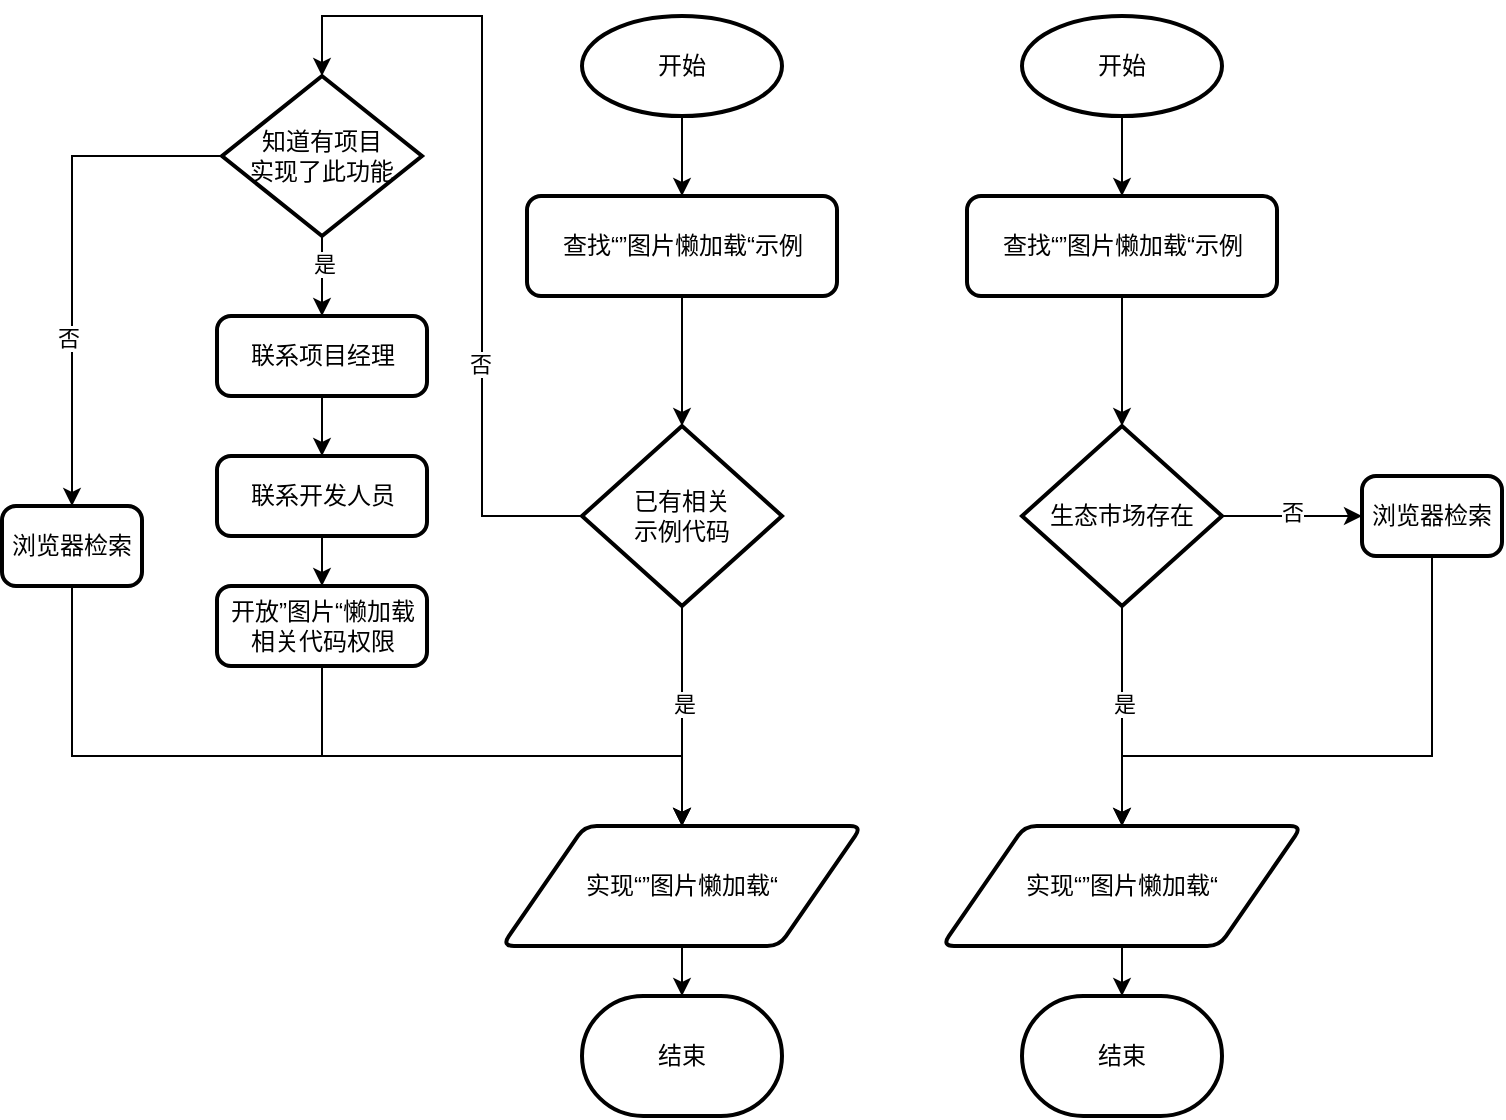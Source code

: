 <mxfile version="23.1.5" type="github">
  <diagram name="第 1 页" id="DFeqoX7XoJ7h4Axd3I3a">
    <mxGraphModel dx="1247" dy="659" grid="1" gridSize="10" guides="1" tooltips="1" connect="1" arrows="1" fold="1" page="1" pageScale="1" pageWidth="827" pageHeight="1169" math="0" shadow="0">
      <root>
        <mxCell id="0" />
        <mxCell id="1" parent="0" />
        <mxCell id="LbwR-upbL5ASRbwtkVor-74" style="edgeStyle=orthogonalEdgeStyle;rounded=0;orthogonalLoop=1;jettySize=auto;html=1;exitX=0.5;exitY=1;exitDx=0;exitDy=0;entryX=0.5;entryY=0;entryDx=0;entryDy=0;" edge="1" parent="1" source="LbwR-upbL5ASRbwtkVor-4" target="LbwR-upbL5ASRbwtkVor-6">
          <mxGeometry relative="1" as="geometry">
            <Array as="points">
              <mxPoint x="745" y="490" />
              <mxPoint x="590" y="490" />
            </Array>
          </mxGeometry>
        </mxCell>
        <mxCell id="LbwR-upbL5ASRbwtkVor-4" value="浏览器检索" style="rounded=1;whiteSpace=wrap;html=1;absoluteArcSize=1;arcSize=14;strokeWidth=2;" vertex="1" parent="1">
          <mxGeometry x="710" y="350" width="70" height="40" as="geometry" />
        </mxCell>
        <mxCell id="LbwR-upbL5ASRbwtkVor-6" value="实现“”图片懒加载“" style="shape=parallelogram;html=1;strokeWidth=2;perimeter=parallelogramPerimeter;whiteSpace=wrap;rounded=1;arcSize=12;size=0.23;" vertex="1" parent="1">
          <mxGeometry x="500" y="525" width="180" height="60" as="geometry" />
        </mxCell>
        <mxCell id="LbwR-upbL5ASRbwtkVor-19" value="" style="edgeStyle=orthogonalEdgeStyle;rounded=0;orthogonalLoop=1;jettySize=auto;html=1;" edge="1" parent="1" source="LbwR-upbL5ASRbwtkVor-7">
          <mxGeometry relative="1" as="geometry">
            <mxPoint x="590" y="210" as="targetPoint" />
          </mxGeometry>
        </mxCell>
        <mxCell id="LbwR-upbL5ASRbwtkVor-7" value="开始" style="strokeWidth=2;html=1;shape=mxgraph.flowchart.start_1;whiteSpace=wrap;" vertex="1" parent="1">
          <mxGeometry x="540" y="120" width="100" height="50" as="geometry" />
        </mxCell>
        <mxCell id="LbwR-upbL5ASRbwtkVor-8" value="结束" style="strokeWidth=2;html=1;shape=mxgraph.flowchart.terminator;whiteSpace=wrap;" vertex="1" parent="1">
          <mxGeometry x="540" y="610" width="100" height="60" as="geometry" />
        </mxCell>
        <mxCell id="LbwR-upbL5ASRbwtkVor-13" value="" style="edgeStyle=orthogonalEdgeStyle;rounded=0;orthogonalLoop=1;jettySize=auto;html=1;" edge="1" parent="1" source="LbwR-upbL5ASRbwtkVor-10" target="LbwR-upbL5ASRbwtkVor-6">
          <mxGeometry relative="1" as="geometry" />
        </mxCell>
        <mxCell id="LbwR-upbL5ASRbwtkVor-15" value="是" style="edgeLabel;html=1;align=center;verticalAlign=middle;resizable=0;points=[];" vertex="1" connectable="0" parent="LbwR-upbL5ASRbwtkVor-13">
          <mxGeometry x="-0.111" y="1" relative="1" as="geometry">
            <mxPoint as="offset" />
          </mxGeometry>
        </mxCell>
        <mxCell id="LbwR-upbL5ASRbwtkVor-14" style="edgeStyle=orthogonalEdgeStyle;rounded=0;orthogonalLoop=1;jettySize=auto;html=1;exitX=1;exitY=0.5;exitDx=0;exitDy=0;exitPerimeter=0;entryX=0;entryY=0.5;entryDx=0;entryDy=0;" edge="1" parent="1" source="LbwR-upbL5ASRbwtkVor-10" target="LbwR-upbL5ASRbwtkVor-4">
          <mxGeometry relative="1" as="geometry">
            <mxPoint x="690" y="345" as="targetPoint" />
          </mxGeometry>
        </mxCell>
        <mxCell id="LbwR-upbL5ASRbwtkVor-16" value="否" style="edgeLabel;html=1;align=center;verticalAlign=middle;resizable=0;points=[];" vertex="1" connectable="0" parent="LbwR-upbL5ASRbwtkVor-14">
          <mxGeometry x="-0.006" y="1" relative="1" as="geometry">
            <mxPoint y="-1" as="offset" />
          </mxGeometry>
        </mxCell>
        <mxCell id="LbwR-upbL5ASRbwtkVor-10" value="生态市场存在" style="strokeWidth=2;html=1;shape=mxgraph.flowchart.decision;whiteSpace=wrap;" vertex="1" parent="1">
          <mxGeometry x="540" y="325" width="100" height="90" as="geometry" />
        </mxCell>
        <mxCell id="LbwR-upbL5ASRbwtkVor-18" style="edgeStyle=orthogonalEdgeStyle;rounded=0;orthogonalLoop=1;jettySize=auto;html=1;exitX=0.5;exitY=1;exitDx=0;exitDy=0;entryX=0.5;entryY=0;entryDx=0;entryDy=0;entryPerimeter=0;" edge="1" parent="1" source="LbwR-upbL5ASRbwtkVor-6" target="LbwR-upbL5ASRbwtkVor-8">
          <mxGeometry relative="1" as="geometry" />
        </mxCell>
        <mxCell id="LbwR-upbL5ASRbwtkVor-20" value="查找“”图片懒加载“示例" style="rounded=1;whiteSpace=wrap;html=1;absoluteArcSize=1;arcSize=14;strokeWidth=2;" vertex="1" parent="1">
          <mxGeometry x="512.5" y="210" width="155" height="50" as="geometry" />
        </mxCell>
        <mxCell id="LbwR-upbL5ASRbwtkVor-21" style="edgeStyle=orthogonalEdgeStyle;rounded=0;orthogonalLoop=1;jettySize=auto;html=1;exitX=0.5;exitY=1;exitDx=0;exitDy=0;entryX=0.5;entryY=0;entryDx=0;entryDy=0;entryPerimeter=0;" edge="1" parent="1" source="LbwR-upbL5ASRbwtkVor-20" target="LbwR-upbL5ASRbwtkVor-10">
          <mxGeometry relative="1" as="geometry" />
        </mxCell>
        <mxCell id="LbwR-upbL5ASRbwtkVor-37" value="实现“”图片懒加载“" style="shape=parallelogram;html=1;strokeWidth=2;perimeter=parallelogramPerimeter;whiteSpace=wrap;rounded=1;arcSize=12;size=0.23;" vertex="1" parent="1">
          <mxGeometry x="280" y="525" width="180" height="60" as="geometry" />
        </mxCell>
        <mxCell id="LbwR-upbL5ASRbwtkVor-38" value="" style="edgeStyle=orthogonalEdgeStyle;rounded=0;orthogonalLoop=1;jettySize=auto;html=1;" edge="1" parent="1" source="LbwR-upbL5ASRbwtkVor-39">
          <mxGeometry relative="1" as="geometry">
            <mxPoint x="370" y="210" as="targetPoint" />
          </mxGeometry>
        </mxCell>
        <mxCell id="LbwR-upbL5ASRbwtkVor-39" value="开始" style="strokeWidth=2;html=1;shape=mxgraph.flowchart.start_1;whiteSpace=wrap;" vertex="1" parent="1">
          <mxGeometry x="320" y="120" width="100" height="50" as="geometry" />
        </mxCell>
        <mxCell id="LbwR-upbL5ASRbwtkVor-40" value="结束" style="strokeWidth=2;html=1;shape=mxgraph.flowchart.terminator;whiteSpace=wrap;" vertex="1" parent="1">
          <mxGeometry x="320" y="610" width="100" height="60" as="geometry" />
        </mxCell>
        <mxCell id="LbwR-upbL5ASRbwtkVor-41" value="" style="edgeStyle=orthogonalEdgeStyle;rounded=0;orthogonalLoop=1;jettySize=auto;html=1;" edge="1" parent="1" source="LbwR-upbL5ASRbwtkVor-45" target="LbwR-upbL5ASRbwtkVor-37">
          <mxGeometry relative="1" as="geometry" />
        </mxCell>
        <mxCell id="LbwR-upbL5ASRbwtkVor-42" value="是" style="edgeLabel;html=1;align=center;verticalAlign=middle;resizable=0;points=[];" vertex="1" connectable="0" parent="LbwR-upbL5ASRbwtkVor-41">
          <mxGeometry x="-0.111" y="1" relative="1" as="geometry">
            <mxPoint as="offset" />
          </mxGeometry>
        </mxCell>
        <mxCell id="LbwR-upbL5ASRbwtkVor-49" style="edgeStyle=orthogonalEdgeStyle;rounded=0;orthogonalLoop=1;jettySize=auto;html=1;exitX=0;exitY=0.5;exitDx=0;exitDy=0;exitPerimeter=0;" edge="1" parent="1" source="LbwR-upbL5ASRbwtkVor-45">
          <mxGeometry relative="1" as="geometry">
            <mxPoint x="190" y="150" as="targetPoint" />
            <Array as="points">
              <mxPoint x="270" y="370" />
              <mxPoint x="270" y="120" />
              <mxPoint x="190" y="120" />
            </Array>
          </mxGeometry>
        </mxCell>
        <mxCell id="LbwR-upbL5ASRbwtkVor-50" value="否" style="edgeLabel;html=1;align=center;verticalAlign=middle;resizable=0;points=[];" vertex="1" connectable="0" parent="LbwR-upbL5ASRbwtkVor-49">
          <mxGeometry x="-0.382" y="1" relative="1" as="geometry">
            <mxPoint as="offset" />
          </mxGeometry>
        </mxCell>
        <mxCell id="LbwR-upbL5ASRbwtkVor-45" value="已有相关&lt;br&gt;示例代码" style="strokeWidth=2;html=1;shape=mxgraph.flowchart.decision;whiteSpace=wrap;" vertex="1" parent="1">
          <mxGeometry x="320" y="325" width="100" height="90" as="geometry" />
        </mxCell>
        <mxCell id="LbwR-upbL5ASRbwtkVor-46" style="edgeStyle=orthogonalEdgeStyle;rounded=0;orthogonalLoop=1;jettySize=auto;html=1;exitX=0.5;exitY=1;exitDx=0;exitDy=0;entryX=0.5;entryY=0;entryDx=0;entryDy=0;entryPerimeter=0;" edge="1" parent="1" source="LbwR-upbL5ASRbwtkVor-37" target="LbwR-upbL5ASRbwtkVor-40">
          <mxGeometry relative="1" as="geometry" />
        </mxCell>
        <mxCell id="LbwR-upbL5ASRbwtkVor-47" value="查找“”图片懒加载“示例" style="rounded=1;whiteSpace=wrap;html=1;absoluteArcSize=1;arcSize=14;strokeWidth=2;" vertex="1" parent="1">
          <mxGeometry x="292.5" y="210" width="155" height="50" as="geometry" />
        </mxCell>
        <mxCell id="LbwR-upbL5ASRbwtkVor-48" style="edgeStyle=orthogonalEdgeStyle;rounded=0;orthogonalLoop=1;jettySize=auto;html=1;exitX=0.5;exitY=1;exitDx=0;exitDy=0;entryX=0.5;entryY=0;entryDx=0;entryDy=0;entryPerimeter=0;" edge="1" parent="1" source="LbwR-upbL5ASRbwtkVor-47" target="LbwR-upbL5ASRbwtkVor-45">
          <mxGeometry relative="1" as="geometry" />
        </mxCell>
        <mxCell id="LbwR-upbL5ASRbwtkVor-62" style="edgeStyle=orthogonalEdgeStyle;rounded=0;orthogonalLoop=1;jettySize=auto;html=1;exitX=0.5;exitY=1;exitDx=0;exitDy=0;entryX=0.5;entryY=0;entryDx=0;entryDy=0;" edge="1" parent="1" source="LbwR-upbL5ASRbwtkVor-51" target="LbwR-upbL5ASRbwtkVor-59">
          <mxGeometry relative="1" as="geometry" />
        </mxCell>
        <mxCell id="LbwR-upbL5ASRbwtkVor-51" value="联系项目经理" style="rounded=1;whiteSpace=wrap;html=1;absoluteArcSize=1;arcSize=14;strokeWidth=2;" vertex="1" parent="1">
          <mxGeometry x="137.5" y="270" width="105" height="40" as="geometry" />
        </mxCell>
        <mxCell id="LbwR-upbL5ASRbwtkVor-53" style="edgeStyle=orthogonalEdgeStyle;rounded=0;orthogonalLoop=1;jettySize=auto;html=1;exitX=0.5;exitY=1;exitDx=0;exitDy=0;exitPerimeter=0;entryX=0.5;entryY=0;entryDx=0;entryDy=0;" edge="1" parent="1" source="LbwR-upbL5ASRbwtkVor-52" target="LbwR-upbL5ASRbwtkVor-51">
          <mxGeometry relative="1" as="geometry" />
        </mxCell>
        <mxCell id="LbwR-upbL5ASRbwtkVor-57" value="是" style="edgeLabel;html=1;align=center;verticalAlign=middle;resizable=0;points=[];" vertex="1" connectable="0" parent="LbwR-upbL5ASRbwtkVor-53">
          <mxGeometry x="-0.333" y="1" relative="1" as="geometry">
            <mxPoint as="offset" />
          </mxGeometry>
        </mxCell>
        <mxCell id="LbwR-upbL5ASRbwtkVor-55" style="edgeStyle=orthogonalEdgeStyle;rounded=0;orthogonalLoop=1;jettySize=auto;html=1;exitX=0;exitY=0.5;exitDx=0;exitDy=0;exitPerimeter=0;entryX=0.5;entryY=0;entryDx=0;entryDy=0;" edge="1" parent="1" source="LbwR-upbL5ASRbwtkVor-52" target="LbwR-upbL5ASRbwtkVor-54">
          <mxGeometry relative="1" as="geometry" />
        </mxCell>
        <mxCell id="LbwR-upbL5ASRbwtkVor-56" value="否" style="edgeLabel;html=1;align=center;verticalAlign=middle;resizable=0;points=[];" vertex="1" connectable="0" parent="LbwR-upbL5ASRbwtkVor-55">
          <mxGeometry x="0.322" y="-2" relative="1" as="geometry">
            <mxPoint as="offset" />
          </mxGeometry>
        </mxCell>
        <mxCell id="LbwR-upbL5ASRbwtkVor-52" value="知道有项目&lt;br&gt;实现了此功能" style="strokeWidth=2;html=1;shape=mxgraph.flowchart.decision;whiteSpace=wrap;" vertex="1" parent="1">
          <mxGeometry x="140" y="150" width="100" height="80" as="geometry" />
        </mxCell>
        <mxCell id="LbwR-upbL5ASRbwtkVor-71" style="edgeStyle=orthogonalEdgeStyle;rounded=0;orthogonalLoop=1;jettySize=auto;html=1;exitX=0.5;exitY=1;exitDx=0;exitDy=0;entryX=0.5;entryY=0;entryDx=0;entryDy=0;" edge="1" parent="1" source="LbwR-upbL5ASRbwtkVor-54" target="LbwR-upbL5ASRbwtkVor-37">
          <mxGeometry relative="1" as="geometry">
            <Array as="points">
              <mxPoint x="65" y="490" />
              <mxPoint x="370" y="490" />
            </Array>
          </mxGeometry>
        </mxCell>
        <mxCell id="LbwR-upbL5ASRbwtkVor-54" value="浏览器检索" style="rounded=1;whiteSpace=wrap;html=1;absoluteArcSize=1;arcSize=14;strokeWidth=2;" vertex="1" parent="1">
          <mxGeometry x="30" y="365" width="70" height="40" as="geometry" />
        </mxCell>
        <mxCell id="LbwR-upbL5ASRbwtkVor-63" style="edgeStyle=orthogonalEdgeStyle;rounded=0;orthogonalLoop=1;jettySize=auto;html=1;exitX=0.5;exitY=1;exitDx=0;exitDy=0;entryX=0.5;entryY=0;entryDx=0;entryDy=0;" edge="1" parent="1" source="LbwR-upbL5ASRbwtkVor-59" target="LbwR-upbL5ASRbwtkVor-60">
          <mxGeometry relative="1" as="geometry" />
        </mxCell>
        <mxCell id="LbwR-upbL5ASRbwtkVor-59" value="联系开发人员" style="rounded=1;whiteSpace=wrap;html=1;absoluteArcSize=1;arcSize=14;strokeWidth=2;" vertex="1" parent="1">
          <mxGeometry x="137.5" y="340" width="105" height="40" as="geometry" />
        </mxCell>
        <mxCell id="LbwR-upbL5ASRbwtkVor-72" style="edgeStyle=orthogonalEdgeStyle;rounded=0;orthogonalLoop=1;jettySize=auto;html=1;exitX=0.5;exitY=1;exitDx=0;exitDy=0;entryX=0.5;entryY=0;entryDx=0;entryDy=0;" edge="1" parent="1" source="LbwR-upbL5ASRbwtkVor-60" target="LbwR-upbL5ASRbwtkVor-37">
          <mxGeometry relative="1" as="geometry">
            <Array as="points">
              <mxPoint x="190" y="490" />
              <mxPoint x="370" y="490" />
            </Array>
          </mxGeometry>
        </mxCell>
        <mxCell id="LbwR-upbL5ASRbwtkVor-60" value="开放”图片“懒加载相关代码权限" style="rounded=1;whiteSpace=wrap;html=1;absoluteArcSize=1;arcSize=14;strokeWidth=2;" vertex="1" parent="1">
          <mxGeometry x="137.5" y="405" width="105" height="40" as="geometry" />
        </mxCell>
      </root>
    </mxGraphModel>
  </diagram>
</mxfile>
